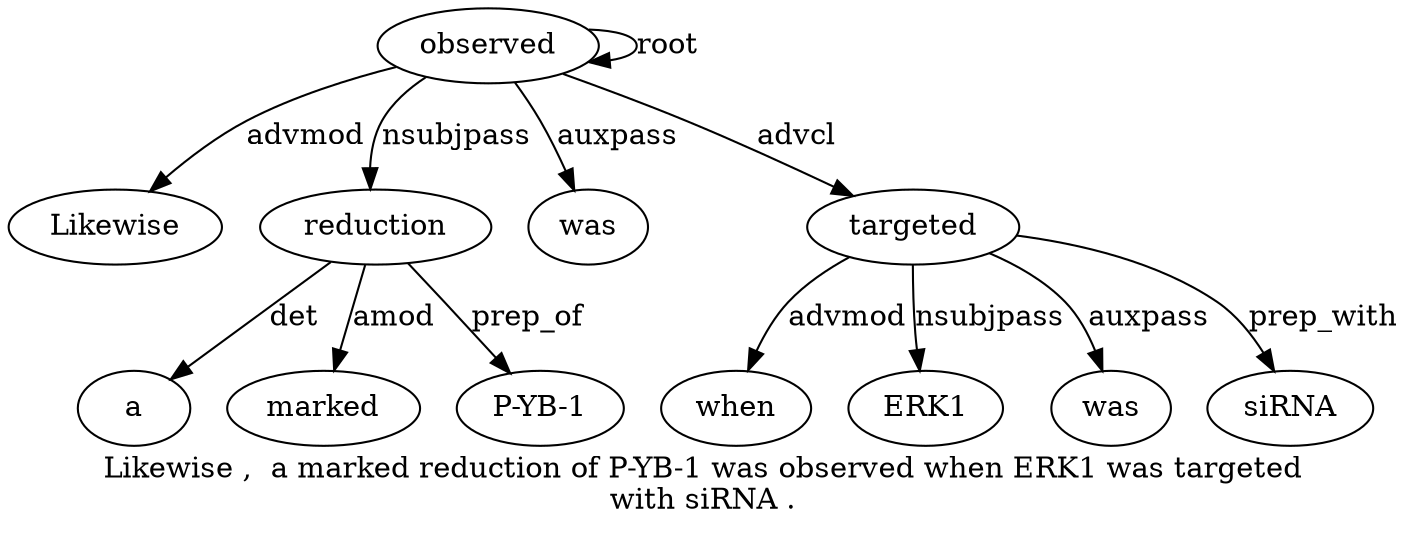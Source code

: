 digraph "Likewise ,  a marked reduction of P-YB-1 was observed when ERK1 was targeted with siRNA ." {
label="Likewise ,  a marked reduction of P-YB-1 was observed when ERK1 was targeted
with siRNA .";
observed9 [style=filled, fillcolor=white, label=observed];
Likewise1 [style=filled, fillcolor=white, label=Likewise];
observed9 -> Likewise1  [label=advmod];
reduction5 [style=filled, fillcolor=white, label=reduction];
a3 [style=filled, fillcolor=white, label=a];
reduction5 -> a3  [label=det];
marked4 [style=filled, fillcolor=white, label=marked];
reduction5 -> marked4  [label=amod];
observed9 -> reduction5  [label=nsubjpass];
"P-YB-17" [style=filled, fillcolor=white, label="P-YB-1"];
reduction5 -> "P-YB-17"  [label=prep_of];
was8 [style=filled, fillcolor=white, label=was];
observed9 -> was8  [label=auxpass];
observed9 -> observed9  [label=root];
targeted13 [style=filled, fillcolor=white, label=targeted];
when10 [style=filled, fillcolor=white, label=when];
targeted13 -> when10  [label=advmod];
ERK1 [style=filled, fillcolor=white, label=ERK1];
targeted13 -> ERK1  [label=nsubjpass];
was12 [style=filled, fillcolor=white, label=was];
targeted13 -> was12  [label=auxpass];
observed9 -> targeted13  [label=advcl];
siRNA15 [style=filled, fillcolor=white, label=siRNA];
targeted13 -> siRNA15  [label=prep_with];
}
